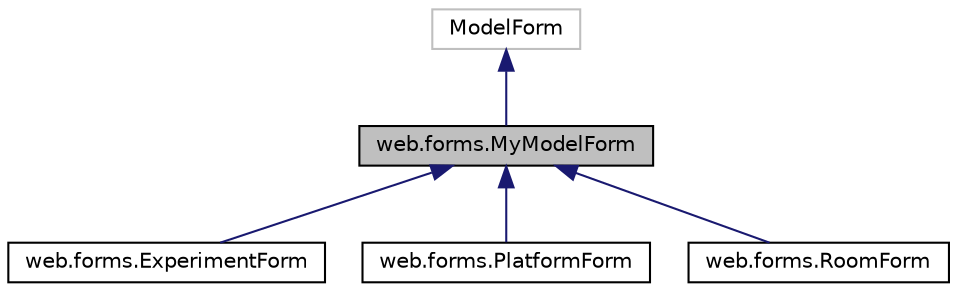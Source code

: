 digraph "web.forms.MyModelForm"
{
 // LATEX_PDF_SIZE
  edge [fontname="Helvetica",fontsize="10",labelfontname="Helvetica",labelfontsize="10"];
  node [fontname="Helvetica",fontsize="10",shape=record];
  Node1 [label="web.forms.MyModelForm",height=0.2,width=0.4,color="black", fillcolor="grey75", style="filled", fontcolor="black",tooltip=" "];
  Node2 -> Node1 [dir="back",color="midnightblue",fontsize="10",style="solid",fontname="Helvetica"];
  Node2 [label="ModelForm",height=0.2,width=0.4,color="grey75", fillcolor="white", style="filled",tooltip=" "];
  Node1 -> Node3 [dir="back",color="midnightblue",fontsize="10",style="solid",fontname="Helvetica"];
  Node3 [label="web.forms.ExperimentForm",height=0.2,width=0.4,color="black", fillcolor="white", style="filled",URL="$classweb_1_1forms_1_1ExperimentForm.html",tooltip=" "];
  Node1 -> Node4 [dir="back",color="midnightblue",fontsize="10",style="solid",fontname="Helvetica"];
  Node4 [label="web.forms.PlatformForm",height=0.2,width=0.4,color="black", fillcolor="white", style="filled",URL="$classweb_1_1forms_1_1PlatformForm.html",tooltip=" "];
  Node1 -> Node5 [dir="back",color="midnightblue",fontsize="10",style="solid",fontname="Helvetica"];
  Node5 [label="web.forms.RoomForm",height=0.2,width=0.4,color="black", fillcolor="white", style="filled",URL="$classweb_1_1forms_1_1RoomForm.html",tooltip=" "];
}
